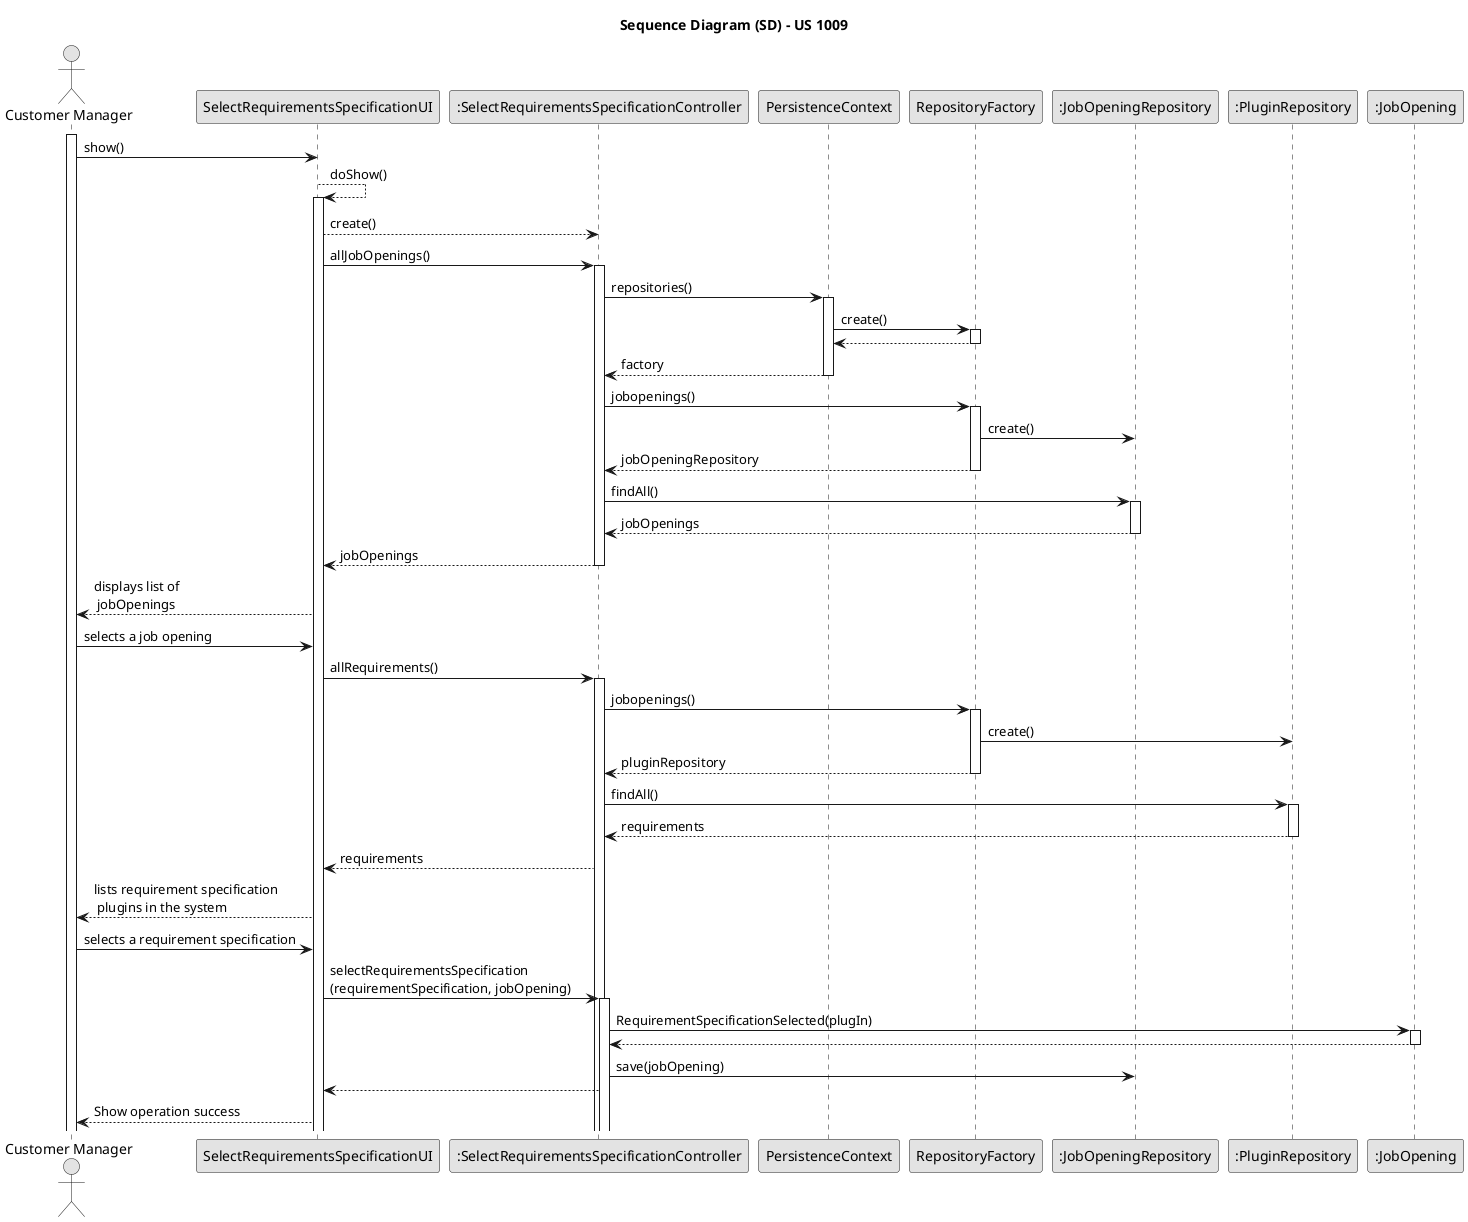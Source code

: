 @startuml
skinparam monochrome true
skinparam packageStyle rectangle
skinparam shadowing false

title Sequence Diagram (SD) - US 1009



actor "Customer Manager" as User
participant "SelectRequirementsSpecificationUI" as UI
participant ":SelectRequirementsSpecificationController" as Controller

participant "PersistenceContext" as PersistenceContext
participant "RepositoryFactory" as Rep
participant ":JobOpeningRepository" as JobRep
participant ":PluginRepository" as PluRep
participant ":JobOpening" as JobOpening


activate User

    User -> UI : show()

        UI --> UI : doShow()
    activate UI

    UI --> Controller : create()

    UI -> Controller : allJobOpenings()
    activate Controller

    Controller -> PersistenceContext : repositories()
    activate PersistenceContext

    PersistenceContext -> Rep : create()
    activate Rep

    Rep --> PersistenceContext
    deactivate Rep

    PersistenceContext --> Controller : factory
    deactivate PersistenceContext

    Controller -> Rep : jobopenings()
    activate Rep

    Rep -> JobRep : create()

    Rep --> Controller : jobOpeningRepository
    deactivate Rep

    Controller -> JobRep : findAll()
    activate JobRep

    JobRep --> Controller : jobOpenings
    deactivate JobRep


    Controller --> UI : jobOpenings
    deactivate Controller

    UI --> User : displays list of\n jobOpenings

    User -> UI : selects a job opening


        UI -> Controller : allRequirements()
        activate Controller

            Controller -> Rep : jobopenings()
            activate Rep

            Rep -> PluRep : create()

            Rep --> Controller : pluginRepository
            deactivate Rep

            Controller -> PluRep : findAll()
            activate PluRep

            PluRep --> Controller : requirements
            deactivate PluRep

            Controller --> UI : requirements

            UI --> User : lists requirement specification\n plugins in the system

            User -> UI : selects a requirement specification

            UI -> Controller : selectRequirementsSpecification\n(requirementSpecification, jobOpening)
            activate Controller

            Controller -> JobOpening : RequirementSpecificationSelected(plugIn)
            activate JobOpening

            JobOpening --> Controller
            deactivate JobOpening

            Controller -> JobRep : save(jobOpening)

            Controller --> UI

            UI --> User : Show operation success

    deactivate Rep

@enduml